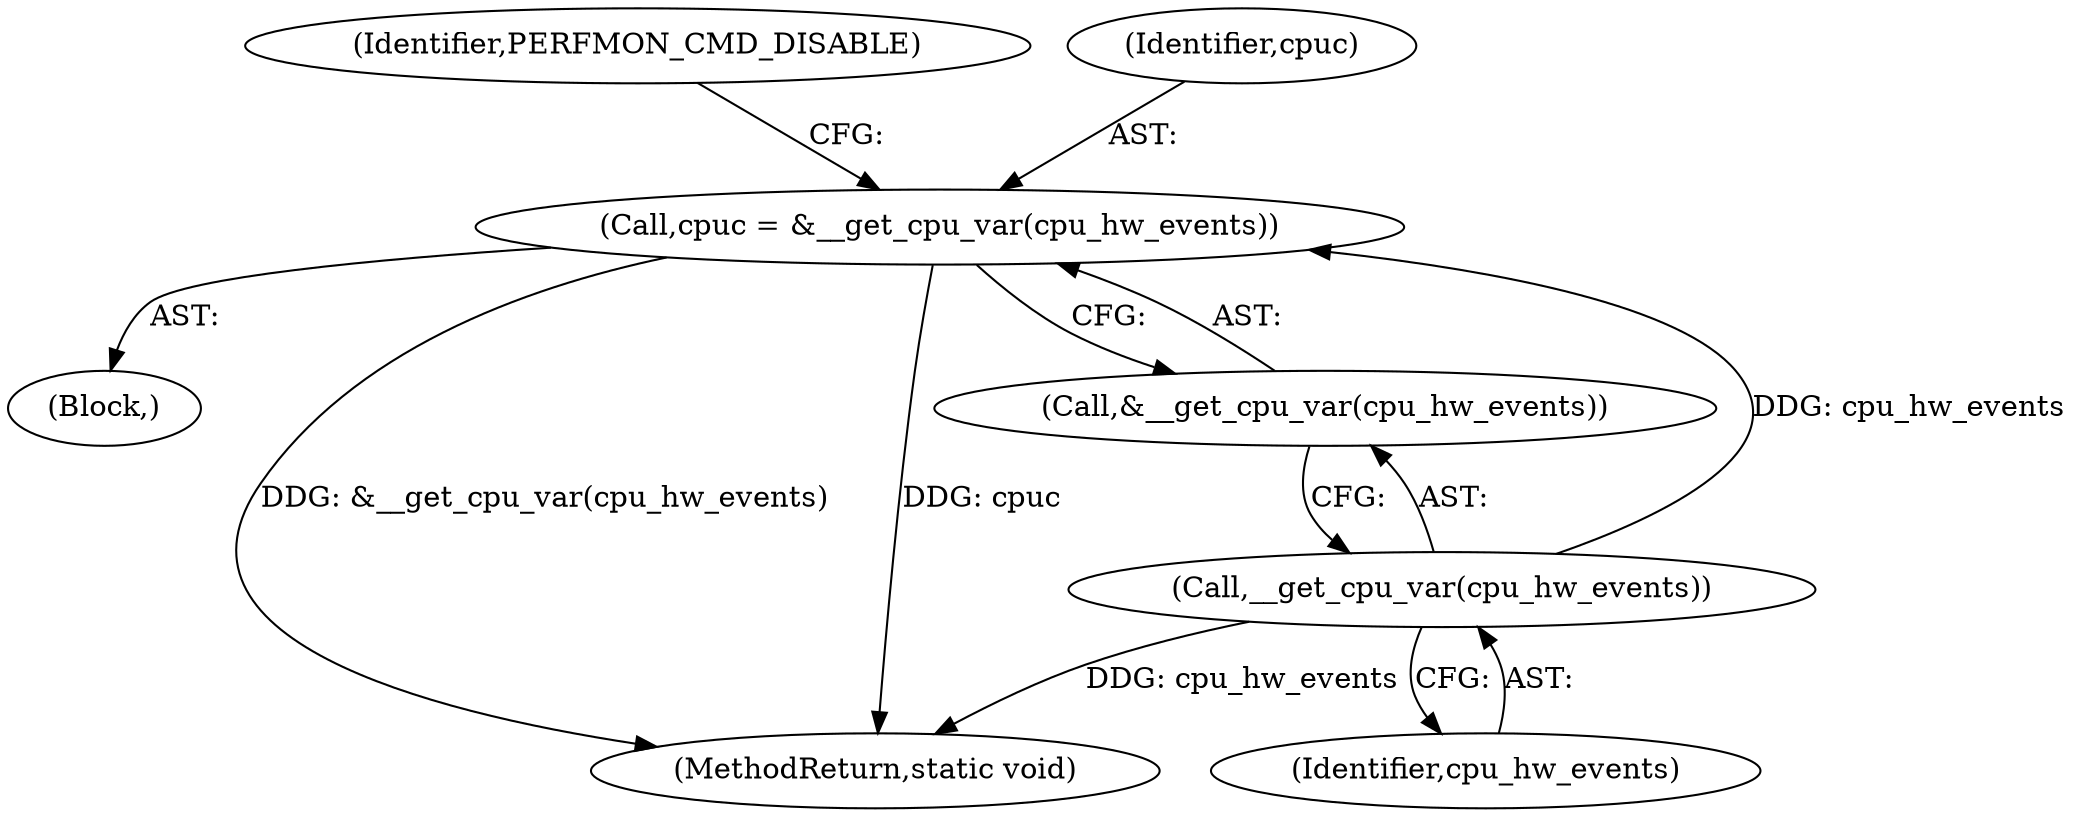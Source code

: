 digraph "0_linux_a8b0ca17b80e92faab46ee7179ba9e99ccb61233@pointer" {
"1000119" [label="(Call,cpuc = &__get_cpu_var(cpu_hw_events))"];
"1000122" [label="(Call,__get_cpu_var(cpu_hw_events))"];
"1000109" [label="(Block,)"];
"1000261" [label="(MethodReturn,static void)"];
"1000125" [label="(Identifier,PERFMON_CMD_DISABLE)"];
"1000120" [label="(Identifier,cpuc)"];
"1000122" [label="(Call,__get_cpu_var(cpu_hw_events))"];
"1000119" [label="(Call,cpuc = &__get_cpu_var(cpu_hw_events))"];
"1000121" [label="(Call,&__get_cpu_var(cpu_hw_events))"];
"1000123" [label="(Identifier,cpu_hw_events)"];
"1000119" -> "1000109"  [label="AST: "];
"1000119" -> "1000121"  [label="CFG: "];
"1000120" -> "1000119"  [label="AST: "];
"1000121" -> "1000119"  [label="AST: "];
"1000125" -> "1000119"  [label="CFG: "];
"1000119" -> "1000261"  [label="DDG: &__get_cpu_var(cpu_hw_events)"];
"1000119" -> "1000261"  [label="DDG: cpuc"];
"1000122" -> "1000119"  [label="DDG: cpu_hw_events"];
"1000122" -> "1000121"  [label="AST: "];
"1000122" -> "1000123"  [label="CFG: "];
"1000123" -> "1000122"  [label="AST: "];
"1000121" -> "1000122"  [label="CFG: "];
"1000122" -> "1000261"  [label="DDG: cpu_hw_events"];
}

